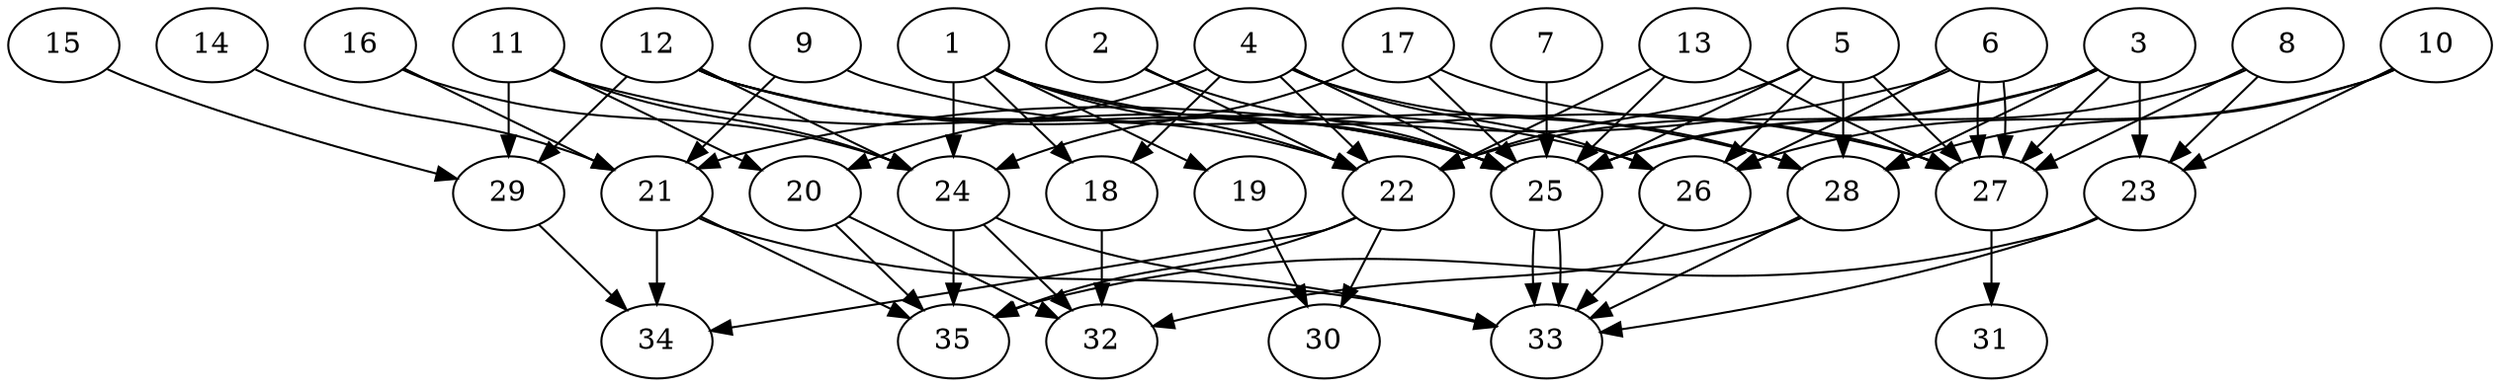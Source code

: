 // DAG (tier=3-complex, mode=data, n=35, ccr=0.546, fat=0.719, density=0.629, regular=0.387, jump=0.339, mindata=4194304, maxdata=33554432)
// DAG automatically generated by daggen at Sun Aug 24 16:33:35 2025
// /home/ermia/Project/Environments/daggen/bin/daggen --dot --ccr 0.546 --fat 0.719 --regular 0.387 --density 0.629 --jump 0.339 --mindata 4194304 --maxdata 33554432 -n 35 
digraph G {
  1 [size="8007195916622368768", alpha="0.18", expect_size="4003597958311184384"]
  1 -> 18 [size ="4080042065788928"]
  1 -> 19 [size ="4080042065788928"]
  1 -> 22 [size ="4080042065788928"]
  1 -> 24 [size ="4080042065788928"]
  1 -> 25 [size ="4080042065788928"]
  1 -> 27 [size ="4080042065788928"]
  2 [size="1069559672398436892672", alpha="0.19", expect_size="534779836199218446336"]
  2 -> 22 [size ="836681179594752"]
  2 -> 25 [size ="836681179594752"]
  3 [size="47352196358213688", alpha="0.14", expect_size="23676098179106844"]
  3 -> 22 [size ="962746858340352"]
  3 -> 23 [size ="962746858340352"]
  3 -> 25 [size ="962746858340352"]
  3 -> 27 [size ="962746858340352"]
  3 -> 28 [size ="962746858340352"]
  4 [size="5079256282588243968", alpha="0.07", expect_size="2539628141294121984"]
  4 -> 18 [size ="1698633560883200"]
  4 -> 20 [size ="1698633560883200"]
  4 -> 22 [size ="1698633560883200"]
  4 -> 25 [size ="1698633560883200"]
  4 -> 26 [size ="1698633560883200"]
  4 -> 28 [size ="1698633560883200"]
  5 [size="275550499238609376", alpha="0.18", expect_size="137775249619304688"]
  5 -> 22 [size ="6229065728000000"]
  5 -> 25 [size ="6229065728000000"]
  5 -> 26 [size ="6229065728000000"]
  5 -> 27 [size ="6229065728000000"]
  5 -> 28 [size ="6229065728000000"]
  6 [size="370114368553017344", alpha="0.11", expect_size="185057184276508672"]
  6 -> 21 [size ="289045426995200"]
  6 -> 26 [size ="289045426995200"]
  6 -> 27 [size ="289045426995200"]
  6 -> 27 [size ="289045426995200"]
  7 [size="12835514661394702336", alpha="0.16", expect_size="6417757330697351168"]
  7 -> 25 [size ="4651552795000832"]
  8 [size="143204834786640832", alpha="0.08", expect_size="71602417393320416"]
  8 -> 23 [size ="5608926674419712"]
  8 -> 25 [size ="5608926674419712"]
  8 -> 27 [size ="5608926674419712"]
  9 [size="172233044188537568", alpha="0.02", expect_size="86116522094268784"]
  9 -> 21 [size ="7320987880128512"]
  9 -> 28 [size ="7320987880128512"]
  10 [size="4889704556144609280", alpha="0.16", expect_size="2444852278072304640"]
  10 -> 23 [size ="3442232149409792"]
  10 -> 26 [size ="3442232149409792"]
  10 -> 28 [size ="3442232149409792"]
  11 [size="1130095437622796416", alpha="0.09", expect_size="565047718811398208"]
  11 -> 20 [size ="456261632000000"]
  11 -> 24 [size ="456261632000000"]
  11 -> 25 [size ="456261632000000"]
  11 -> 29 [size ="456261632000000"]
  12 [size="21491036370738425626624", alpha="0.12", expect_size="10745518185369212813312"]
  12 -> 22 [size ="6183887210283008"]
  12 -> 24 [size ="6183887210283008"]
  12 -> 25 [size ="6183887210283008"]
  12 -> 26 [size ="6183887210283008"]
  12 -> 29 [size ="6183887210283008"]
  13 [size="4966852469390491779072", alpha="0.10", expect_size="2483426234695245889536"]
  13 -> 22 [size ="2328864176996352"]
  13 -> 25 [size ="2328864176996352"]
  13 -> 27 [size ="2328864176996352"]
  14 [size="6158454090868955136", alpha="0.02", expect_size="3079227045434477568"]
  14 -> 21 [size ="2132745073459200"]
  15 [size="339455821603008192", alpha="0.11", expect_size="169727910801504096"]
  15 -> 29 [size ="6064666157514752"]
  16 [size="1162740789340653824", alpha="0.01", expect_size="581370394670326912"]
  16 -> 21 [size ="673751553277952"]
  16 -> 24 [size ="673751553277952"]
  17 [size="5909710473687205888", alpha="0.07", expect_size="2954855236843602944"]
  17 -> 24 [size ="6137965445120000"]
  17 -> 25 [size ="6137965445120000"]
  17 -> 27 [size ="6137965445120000"]
  18 [size="69262570571894288", alpha="0.14", expect_size="34631285285947144"]
  18 -> 32 [size ="3641121909506048"]
  19 [size="379081315838190336", alpha="0.17", expect_size="189540657919095168"]
  19 -> 30 [size ="187043174940672"]
  20 [size="159636268759038048", alpha="0.18", expect_size="79818134379519024"]
  20 -> 32 [size ="2533608262729728"]
  20 -> 35 [size ="2533608262729728"]
  21 [size="132294255002752385024", alpha="0.09", expect_size="66147127501376192512"]
  21 -> 33 [size ="207706765918208"]
  21 -> 34 [size ="207706765918208"]
  21 -> 35 [size ="207706765918208"]
  22 [size="12811581813658783744", alpha="0.14", expect_size="6405790906829391872"]
  22 -> 30 [size ="7474939279966208"]
  22 -> 34 [size ="7474939279966208"]
  22 -> 35 [size ="7474939279966208"]
  23 [size="50191373589204208", alpha="0.10", expect_size="25095686794602104"]
  23 -> 33 [size ="1536761318604800"]
  23 -> 35 [size ="1536761318604800"]
  24 [size="155730079908541760", alpha="0.15", expect_size="77865039954270880"]
  24 -> 32 [size ="8443994027589632"]
  24 -> 33 [size ="8443994027589632"]
  24 -> 35 [size ="8443994027589632"]
  25 [size="3857766548802270920704", alpha="0.20", expect_size="1928883274401135460352"]
  25 -> 33 [size ="1967798456680448"]
  25 -> 33 [size ="1967798456680448"]
  26 [size="181724614170944064", alpha="0.19", expect_size="90862307085472032"]
  26 -> 33 [size ="7545721205030912"]
  27 [size="33881382090440704000000", alpha="0.08", expect_size="16940691045220352000000"]
  27 -> 31 [size ="8376528404480000"]
  28 [size="5896244476153044992", alpha="0.17", expect_size="2948122238076522496"]
  28 -> 32 [size ="6414671305244672"]
  28 -> 33 [size ="6414671305244672"]
  29 [size="29525764700395084", alpha="0.01", expect_size="14762882350197542"]
  29 -> 34 [size ="606932868005888"]
  30 [size="2039489903852004096", alpha="0.11", expect_size="1019744951926002048"]
  31 [size="3558763681317435904", alpha="0.05", expect_size="1779381840658717952"]
  32 [size="29027426231530512", alpha="0.11", expect_size="14513713115765256"]
  33 [size="19582578706868672", alpha="0.04", expect_size="9791289353434336"]
  34 [size="43624885240539472", alpha="0.08", expect_size="21812442620269736"]
  35 [size="709523782337667072", alpha="0.18", expect_size="354761891168833536"]
}